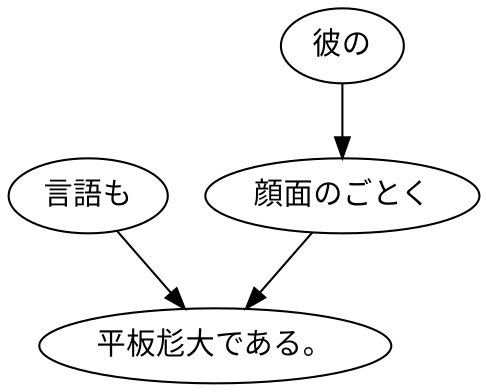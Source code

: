 digraph graph2103 {
	node0 [label="言語も"];
	node1 [label="彼の"];
	node2 [label="顔面のごとく"];
	node3 [label="平板尨大である。"];
	node0 -> node3;
	node1 -> node2;
	node2 -> node3;
}
